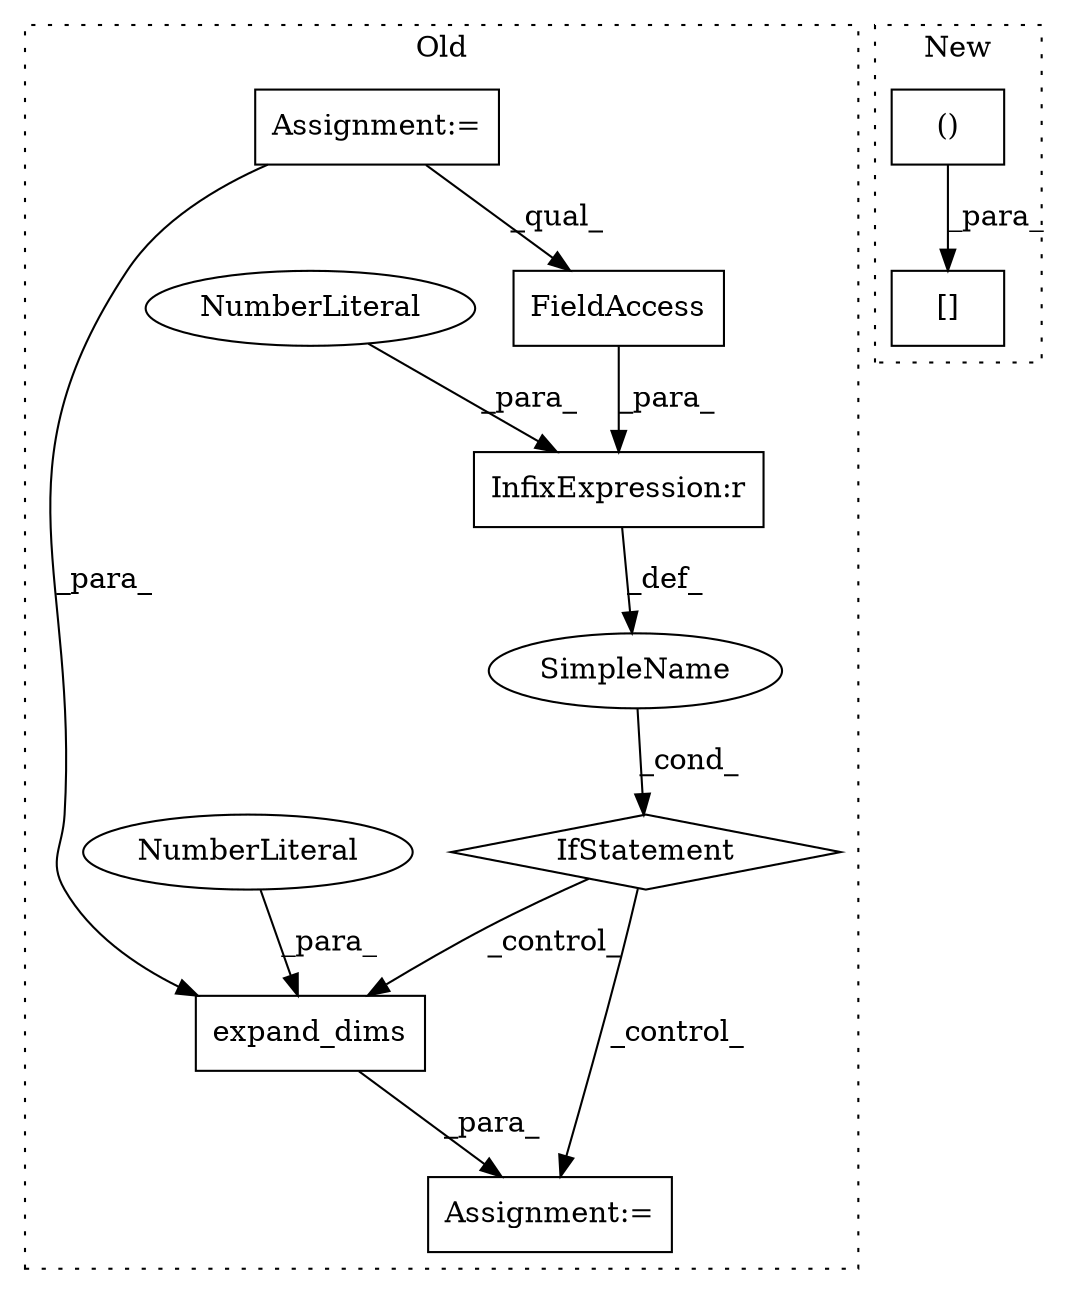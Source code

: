 digraph G {
subgraph cluster0 {
1 [label="expand_dims" a="32" s="1138,1158" l="12,1" shape="box"];
3 [label="NumberLiteral" a="34" s="1157" l="1" shape="ellipse"];
4 [label="Assignment:=" a="7" s="1131" l="1" shape="box"];
5 [label="SimpleName" a="42" s="" l="" shape="ellipse"];
6 [label="IfStatement" a="25" s="1095,1115" l="4,2" shape="diamond"];
7 [label="InfixExpression:r" a="27" s="1110" l="4" shape="box"];
8 [label="NumberLiteral" a="34" s="1114" l="1" shape="ellipse"];
9 [label="FieldAccess" a="22" s="1099" l="11" shape="box"];
11 [label="Assignment:=" a="7" s="791" l="3" shape="box"];
label = "Old";
style="dotted";
}
subgraph cluster1 {
2 [label="[]" a="2" s="1002,1090" l="14,2" shape="box"];
10 [label="()" a="106" s="1016" l="74" shape="box"];
label = "New";
style="dotted";
}
1 -> 4 [label="_para_"];
3 -> 1 [label="_para_"];
5 -> 6 [label="_cond_"];
6 -> 4 [label="_control_"];
6 -> 1 [label="_control_"];
7 -> 5 [label="_def_"];
8 -> 7 [label="_para_"];
9 -> 7 [label="_para_"];
10 -> 2 [label="_para_"];
11 -> 9 [label="_qual_"];
11 -> 1 [label="_para_"];
}